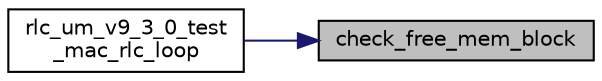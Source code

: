 digraph "check_free_mem_block"
{
 // LATEX_PDF_SIZE
  edge [fontname="Helvetica",fontsize="10",labelfontname="Helvetica",labelfontsize="10"];
  node [fontname="Helvetica",fontsize="10",shape=record];
  rankdir="RL";
  Node1 [label="check_free_mem_block",height=0.2,width=0.4,color="black", fillcolor="grey75", style="filled", fontcolor="black",tooltip=" "];
  Node1 -> Node2 [dir="back",color="midnightblue",fontsize="10",style="solid",fontname="Helvetica"];
  Node2 [label="rlc_um_v9_3_0_test\l_mac_rlc_loop",height=0.2,width=0.4,color="black", fillcolor="white", style="filled",URL="$rlc__um__test_8h.html#ab97e020f0ba37191f2f6a61c71bf2eb3",tooltip=" "];
}
